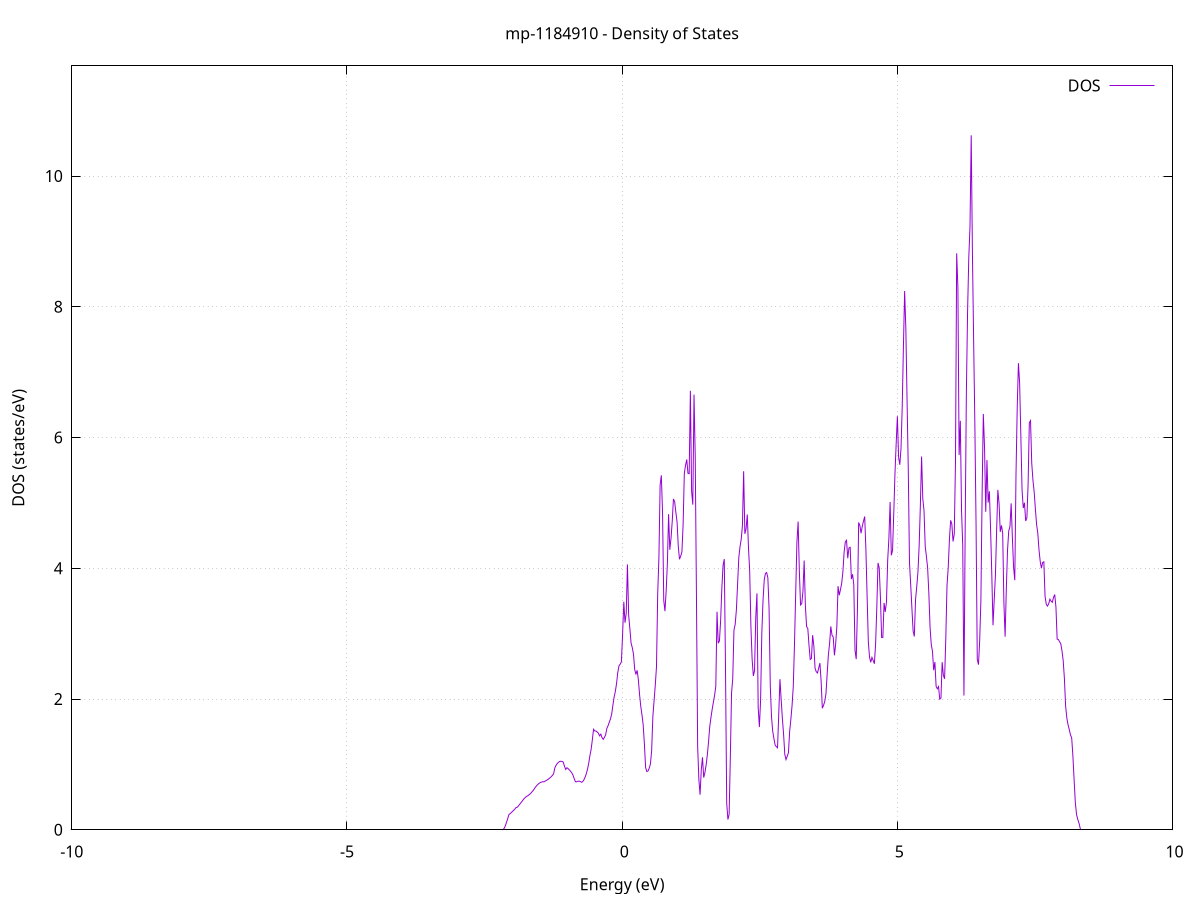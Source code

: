 set title 'mp-1184910 - Density of States'
set xlabel 'Energy (eV)'
set ylabel 'DOS (states/eV)'
set grid
set xrange [-10:10]
set yrange [0:11.686]
set xzeroaxis lt -1
set terminal png size 800,600
set output 'mp-1184910_dos_gnuplot.png'
plot '-' using 1:2 with lines title 'DOS'
-33.555400 0.000000
-33.533400 0.000000
-33.511400 0.000000
-33.489400 0.000000
-33.467400 0.000000
-33.445400 0.000000
-33.423400 0.000000
-33.401400 0.000000
-33.379400 0.000000
-33.357400 0.000000
-33.335400 0.000000
-33.313400 0.000000
-33.291400 0.000000
-33.269400 0.000000
-33.247400 0.000000
-33.225400 0.000000
-33.203500 0.000000
-33.181500 0.000000
-33.159500 0.000000
-33.137500 0.000000
-33.115500 0.000000
-33.093500 0.000000
-33.071500 0.000000
-33.049500 0.000000
-33.027500 0.000000
-33.005500 0.000000
-32.983500 0.000000
-32.961500 0.000000
-32.939500 0.000000
-32.917500 0.000000
-32.895500 0.000000
-32.873500 0.000000
-32.851500 0.000000
-32.829500 0.000000
-32.807600 0.000000
-32.785600 0.000000
-32.763600 0.000000
-32.741600 0.000000
-32.719600 0.000000
-32.697600 0.000000
-32.675600 0.000000
-32.653600 0.000000
-32.631600 0.000000
-32.609600 0.000000
-32.587600 0.000000
-32.565600 0.000000
-32.543600 0.000000
-32.521600 0.000000
-32.499600 0.000000
-32.477600 0.000000
-32.455600 0.000000
-32.433600 0.000000
-32.411700 0.000000
-32.389700 0.000000
-32.367700 0.000000
-32.345700 0.000000
-32.323700 0.000000
-32.301700 0.000000
-32.279700 0.000000
-32.257700 0.000000
-32.235700 0.000000
-32.213700 0.000000
-32.191700 0.000000
-32.169700 0.000000
-32.147700 0.000000
-32.125700 0.000000
-32.103700 0.000000
-32.081700 0.000000
-32.059700 0.000000
-32.037700 0.000000
-32.015800 0.000000
-31.993800 0.000000
-31.971800 0.000000
-31.949800 0.000000
-31.927800 0.000000
-31.905800 0.000000
-31.883800 0.000000
-31.861800 0.000000
-31.839800 0.000000
-31.817800 0.000000
-31.795800 0.000000
-31.773800 0.000000
-31.751800 0.000000
-31.729800 0.000000
-31.707800 0.000000
-31.685800 0.000000
-31.663800 0.000000
-31.641800 0.000000
-31.619900 0.000000
-31.597900 0.000000
-31.575900 0.000000
-31.553900 384.681200
-31.531900 0.000000
-31.509900 0.000000
-31.487900 0.000000
-31.465900 0.000000
-31.443900 0.000000
-31.421900 0.000000
-31.399900 0.000000
-31.377900 0.000000
-31.355900 0.000000
-31.333900 0.000000
-31.311900 0.000000
-31.289900 0.000000
-31.267900 0.000000
-31.245900 0.000000
-31.224000 0.000000
-31.202000 0.000000
-31.180000 0.000000
-31.158000 0.000000
-31.136000 0.000000
-31.114000 0.000000
-31.092000 0.000000
-31.070000 0.000000
-31.048000 0.000000
-31.026000 0.000000
-31.004000 0.000000
-30.982000 0.000000
-30.960000 0.000000
-30.938000 0.000000
-30.916000 0.000000
-30.894000 0.000000
-30.872000 0.000000
-30.850000 0.000000
-30.828000 0.000000
-30.806100 0.000000
-30.784100 0.000000
-30.762100 0.000000
-30.740100 0.000000
-30.718100 0.000000
-30.696100 0.000000
-30.674100 0.000000
-30.652100 0.000000
-30.630100 0.000000
-30.608100 0.000000
-30.586100 0.000000
-30.564100 0.000000
-30.542100 0.000000
-30.520100 0.000000
-30.498100 0.000000
-30.476100 0.000000
-30.454100 0.000000
-30.432100 0.000000
-30.410200 0.000000
-30.388200 0.000000
-30.366200 0.000000
-30.344200 0.000000
-30.322200 0.000000
-30.300200 0.000000
-30.278200 0.000000
-30.256200 0.000000
-30.234200 0.000000
-30.212200 0.000000
-30.190200 0.000000
-30.168200 0.000000
-30.146200 0.000000
-30.124200 0.000000
-30.102200 0.000000
-30.080200 0.000000
-30.058200 0.000000
-30.036200 0.000000
-30.014300 0.000000
-29.992300 0.000000
-29.970300 0.000000
-29.948300 0.000000
-29.926300 0.000000
-29.904300 0.000000
-29.882300 0.000000
-29.860300 0.000000
-29.838300 0.000000
-29.816300 0.000000
-29.794300 0.000000
-29.772300 0.000000
-29.750300 0.000000
-29.728300 0.000000
-29.706300 0.000000
-29.684300 0.000000
-29.662300 0.000000
-29.640300 0.000000
-29.618400 0.000000
-29.596400 0.000000
-29.574400 0.000000
-29.552400 0.000000
-29.530400 0.000000
-29.508400 0.000000
-29.486400 0.000000
-29.464400 0.000000
-29.442400 0.000000
-29.420400 0.000000
-29.398400 0.000000
-29.376400 0.000000
-29.354400 0.000000
-29.332400 0.000000
-29.310400 0.000000
-29.288400 0.000000
-29.266400 0.000000
-29.244400 0.000000
-29.222500 0.000000
-29.200500 0.000000
-29.178500 0.000000
-29.156500 0.000000
-29.134500 0.000000
-29.112500 0.000000
-29.090500 0.000000
-29.068500 0.000000
-29.046500 0.000000
-29.024500 0.000000
-29.002500 0.000000
-28.980500 0.000000
-28.958500 0.000000
-28.936500 0.000000
-28.914500 0.000000
-28.892500 0.000000
-28.870500 0.000000
-28.848500 0.000000
-28.826600 0.000000
-28.804600 0.000000
-28.782600 0.000000
-28.760600 0.000000
-28.738600 0.000000
-28.716600 0.000000
-28.694600 0.000000
-28.672600 0.000000
-28.650600 0.000000
-28.628600 0.000000
-28.606600 0.000000
-28.584600 0.000000
-28.562600 0.000000
-28.540600 0.000000
-28.518600 0.000000
-28.496600 0.000000
-28.474600 0.000000
-28.452600 0.000000
-28.430700 0.000000
-28.408700 0.000000
-28.386700 0.000000
-28.364700 0.000000
-28.342700 0.000000
-28.320700 0.000000
-28.298700 0.000000
-28.276700 0.000000
-28.254700 0.000000
-28.232700 0.000000
-28.210700 0.000000
-28.188700 0.000000
-28.166700 0.000000
-28.144700 0.000000
-28.122700 0.000000
-28.100700 0.000000
-28.078700 0.000000
-28.056700 0.000000
-28.034700 0.000000
-28.012800 0.000000
-27.990800 0.000000
-27.968800 0.000000
-27.946800 0.000000
-27.924800 0.000000
-27.902800 0.000000
-27.880800 0.000000
-27.858800 0.000000
-27.836800 0.000000
-27.814800 0.000000
-27.792800 0.000000
-27.770800 0.000000
-27.748800 0.000000
-27.726800 0.000000
-27.704800 0.000000
-27.682800 0.000000
-27.660800 0.000000
-27.638800 0.000000
-27.616900 0.000000
-27.594900 0.000000
-27.572900 0.000000
-27.550900 0.000000
-27.528900 0.000000
-27.506900 0.000000
-27.484900 0.000000
-27.462900 0.000000
-27.440900 0.000000
-27.418900 0.000000
-27.396900 0.000000
-27.374900 0.000000
-27.352900 0.000000
-27.330900 0.000000
-27.308900 0.000000
-27.286900 0.000000
-27.264900 0.000000
-27.242900 0.000000
-27.221000 0.000000
-27.199000 0.000000
-27.177000 0.000000
-27.155000 0.000000
-27.133000 0.000000
-27.111000 0.000000
-27.089000 0.000000
-27.067000 0.000000
-27.045000 0.000000
-27.023000 0.000000
-27.001000 0.000000
-26.979000 0.000000
-26.957000 0.000000
-26.935000 0.000000
-26.913000 0.000000
-26.891000 0.000000
-26.869000 0.000000
-26.847000 0.000000
-26.825100 0.000000
-26.803100 0.000000
-26.781100 0.000000
-26.759100 0.000000
-26.737100 0.000000
-26.715100 0.000000
-26.693100 0.000000
-26.671100 0.000000
-26.649100 0.000000
-26.627100 0.000000
-26.605100 0.000000
-26.583100 0.000000
-26.561100 0.000000
-26.539100 0.000000
-26.517100 0.000000
-26.495100 0.000000
-26.473100 0.000000
-26.451100 0.000000
-26.429200 0.000000
-26.407200 0.000000
-26.385200 0.000000
-26.363200 0.000000
-26.341200 0.000000
-26.319200 0.000000
-26.297200 0.000000
-26.275200 0.000000
-26.253200 0.000000
-26.231200 0.000000
-26.209200 0.000000
-26.187200 0.000000
-26.165200 0.000000
-26.143200 0.000000
-26.121200 0.000000
-26.099200 0.000000
-26.077200 0.000000
-26.055200 0.000000
-26.033300 0.000000
-26.011300 0.000000
-25.989300 0.000000
-25.967300 0.000000
-25.945300 0.000000
-25.923300 0.000000
-25.901300 0.000000
-25.879300 0.000000
-25.857300 0.000000
-25.835300 0.000000
-25.813300 0.000000
-25.791300 0.000000
-25.769300 0.000000
-25.747300 0.000000
-25.725300 0.000000
-25.703300 0.000000
-25.681300 0.000000
-25.659300 0.000000
-25.637400 0.000000
-25.615400 0.000000
-25.593400 0.000000
-25.571400 0.000000
-25.549400 0.000000
-25.527400 0.000000
-25.505400 0.000000
-25.483400 0.000000
-25.461400 0.000000
-25.439400 0.000000
-25.417400 0.000000
-25.395400 0.000000
-25.373400 0.000000
-25.351400 0.000000
-25.329400 0.000000
-25.307400 0.000000
-25.285400 0.000000
-25.263400 0.000000
-25.241400 0.000000
-25.219500 0.000000
-25.197500 0.000000
-25.175500 0.000000
-25.153500 0.000000
-25.131500 0.000000
-25.109500 0.000000
-25.087500 0.000000
-25.065500 0.000000
-25.043500 0.000000
-25.021500 0.000000
-24.999500 0.000000
-24.977500 0.000000
-24.955500 0.000000
-24.933500 0.000000
-24.911500 0.000000
-24.889500 0.000000
-24.867500 0.000000
-24.845500 0.000000
-24.823600 0.000000
-24.801600 0.000000
-24.779600 0.000000
-24.757600 0.000000
-24.735600 0.000000
-24.713600 0.000000
-24.691600 0.000000
-24.669600 0.000000
-24.647600 0.000000
-24.625600 0.000000
-24.603600 0.000000
-24.581600 0.000000
-24.559600 0.000000
-24.537600 0.000000
-24.515600 0.000000
-24.493600 0.000000
-24.471600 0.000000
-24.449600 0.000000
-24.427700 0.000000
-24.405700 0.000000
-24.383700 0.000000
-24.361700 0.000000
-24.339700 0.000000
-24.317700 0.000000
-24.295700 0.000000
-24.273700 0.000000
-24.251700 0.000000
-24.229700 0.000000
-24.207700 0.000000
-24.185700 0.000000
-24.163700 0.000000
-24.141700 0.000000
-24.119700 0.000000
-24.097700 0.000000
-24.075700 0.000000
-24.053700 0.000000
-24.031800 0.000000
-24.009800 0.000000
-23.987800 0.000000
-23.965800 0.000000
-23.943800 0.000000
-23.921800 0.000000
-23.899800 0.000000
-23.877800 0.000000
-23.855800 0.000000
-23.833800 0.000000
-23.811800 0.000000
-23.789800 0.000000
-23.767800 0.000000
-23.745800 0.000000
-23.723800 0.000000
-23.701800 0.000000
-23.679800 0.000000
-23.657800 0.000000
-23.635900 0.000000
-23.613900 0.000000
-23.591900 0.000000
-23.569900 0.000000
-23.547900 0.000000
-23.525900 0.000000
-23.503900 0.000000
-23.481900 0.000000
-23.459900 0.000000
-23.437900 0.000000
-23.415900 0.000000
-23.393900 0.000000
-23.371900 0.000000
-23.349900 0.000000
-23.327900 0.000000
-23.305900 0.000000
-23.283900 0.000000
-23.261900 0.000000
-23.240000 0.000000
-23.218000 0.000000
-23.196000 0.000000
-23.174000 0.000000
-23.152000 0.000000
-23.130000 0.000000
-23.108000 0.000000
-23.086000 0.000000
-23.064000 0.000000
-23.042000 0.000000
-23.020000 0.000000
-22.998000 0.000000
-22.976000 0.000000
-22.954000 0.000000
-22.932000 0.000000
-22.910000 0.000000
-22.888000 0.000000
-22.866000 0.000000
-22.844000 0.000000
-22.822100 0.000000
-22.800100 0.000000
-22.778100 0.000000
-22.756100 0.000000
-22.734100 0.000000
-22.712100 0.000000
-22.690100 0.000000
-22.668100 0.000000
-22.646100 0.000000
-22.624100 0.000000
-22.602100 0.000000
-22.580100 0.000000
-22.558100 0.000000
-22.536100 0.000000
-22.514100 0.000000
-22.492100 0.000000
-22.470100 0.000000
-22.448100 0.000000
-22.426200 0.000000
-22.404200 0.000000
-22.382200 0.000000
-22.360200 0.000000
-22.338200 0.000000
-22.316200 0.000000
-22.294200 0.000000
-22.272200 0.000000
-22.250200 0.000000
-22.228200 0.000000
-22.206200 0.000000
-22.184200 0.000000
-22.162200 0.000000
-22.140200 0.000000
-22.118200 0.000000
-22.096200 0.000000
-22.074200 0.000000
-22.052200 0.000000
-22.030300 0.000000
-22.008300 0.000000
-21.986300 0.000000
-21.964300 0.000000
-21.942300 0.000000
-21.920300 0.000000
-21.898300 0.000000
-21.876300 0.000000
-21.854300 0.000000
-21.832300 0.000000
-21.810300 0.000000
-21.788300 0.000000
-21.766300 0.000000
-21.744300 0.000000
-21.722300 0.000000
-21.700300 0.000000
-21.678300 0.000000
-21.656300 0.000000
-21.634400 0.000000
-21.612400 0.000000
-21.590400 0.000000
-21.568400 0.000000
-21.546400 0.000000
-21.524400 0.000000
-21.502400 0.000000
-21.480400 0.000000
-21.458400 0.000000
-21.436400 0.000000
-21.414400 0.000000
-21.392400 0.000000
-21.370400 0.000000
-21.348400 0.000000
-21.326400 0.000000
-21.304400 0.000000
-21.282400 0.000000
-21.260400 0.000000
-21.238500 0.000000
-21.216500 0.000000
-21.194500 0.000000
-21.172500 0.000000
-21.150500 0.000000
-21.128500 0.000000
-21.106500 0.000000
-21.084500 0.000000
-21.062500 0.000000
-21.040500 0.000000
-21.018500 0.000000
-20.996500 0.000000
-20.974500 0.000000
-20.952500 0.000000
-20.930500 0.000000
-20.908500 0.000000
-20.886500 0.000000
-20.864500 0.000000
-20.842600 0.000000
-20.820600 0.000000
-20.798600 0.000000
-20.776600 0.000000
-20.754600 0.000000
-20.732600 0.000000
-20.710600 0.000000
-20.688600 0.000000
-20.666600 0.000000
-20.644600 0.000000
-20.622600 0.000000
-20.600600 0.000000
-20.578600 0.000000
-20.556600 0.000000
-20.534600 0.000000
-20.512600 0.000000
-20.490600 0.000000
-20.468600 0.000000
-20.446700 0.000000
-20.424700 0.000000
-20.402700 0.000000
-20.380700 0.000000
-20.358700 0.000000
-20.336700 0.000000
-20.314700 0.000000
-20.292700 0.000000
-20.270700 0.000000
-20.248700 0.000000
-20.226700 0.000000
-20.204700 0.000000
-20.182700 0.000000
-20.160700 0.000000
-20.138700 0.000000
-20.116700 0.000000
-20.094700 0.000000
-20.072700 0.000000
-20.050700 0.000000
-20.028800 0.000000
-20.006800 0.000000
-19.984800 0.000000
-19.962800 0.000000
-19.940800 0.000000
-19.918800 0.000000
-19.896800 0.000000
-19.874800 0.000000
-19.852800 0.000000
-19.830800 0.000000
-19.808800 0.000000
-19.786800 0.000000
-19.764800 0.000000
-19.742800 0.000000
-19.720800 0.000000
-19.698800 0.000000
-19.676800 0.000000
-19.654800 0.000000
-19.632900 0.000000
-19.610900 0.000000
-19.588900 0.000000
-19.566900 0.000000
-19.544900 0.000000
-19.522900 0.000000
-19.500900 0.000000
-19.478900 0.000000
-19.456900 0.000000
-19.434900 0.000000
-19.412900 0.000000
-19.390900 0.000000
-19.368900 0.000000
-19.346900 0.000000
-19.324900 0.000000
-19.302900 0.000000
-19.280900 0.000000
-19.258900 0.000000
-19.237000 0.000000
-19.215000 0.000000
-19.193000 0.000000
-19.171000 0.000000
-19.149000 0.000000
-19.127000 0.000000
-19.105000 0.000000
-19.083000 0.000000
-19.061000 0.000000
-19.039000 0.000000
-19.017000 0.000000
-18.995000 0.000000
-18.973000 0.000000
-18.951000 0.000000
-18.929000 0.000000
-18.907000 0.000000
-18.885000 0.000000
-18.863000 0.000000
-18.841100 0.000000
-18.819100 0.000000
-18.797100 0.000000
-18.775100 0.000000
-18.753100 0.000000
-18.731100 0.000000
-18.709100 0.000000
-18.687100 0.000000
-18.665100 0.000000
-18.643100 0.000000
-18.621100 0.000000
-18.599100 0.000000
-18.577100 0.000000
-18.555100 0.000000
-18.533100 0.000000
-18.511100 0.000000
-18.489100 0.000000
-18.467100 0.000000
-18.445200 0.000000
-18.423200 0.000000
-18.401200 0.000000
-18.379200 0.000000
-18.357200 0.000000
-18.335200 0.000000
-18.313200 0.000000
-18.291200 0.000000
-18.269200 0.000000
-18.247200 0.000000
-18.225200 0.000000
-18.203200 0.000000
-18.181200 0.000000
-18.159200 0.000000
-18.137200 0.000000
-18.115200 0.000000
-18.093200 0.000000
-18.071200 0.000000
-18.049300 0.000000
-18.027300 0.000000
-18.005300 0.000000
-17.983300 0.000000
-17.961300 0.000000
-17.939300 0.000000
-17.917300 0.000000
-17.895300 0.000000
-17.873300 0.000000
-17.851300 0.000000
-17.829300 0.000000
-17.807300 0.000000
-17.785300 0.000000
-17.763300 0.000000
-17.741300 0.000000
-17.719300 0.000000
-17.697300 0.000000
-17.675300 0.000000
-17.653400 0.000000
-17.631400 0.000000
-17.609400 0.000000
-17.587400 0.000000
-17.565400 0.000000
-17.543400 0.000000
-17.521400 0.000000
-17.499400 0.000000
-17.477400 0.000000
-17.455400 0.000000
-17.433400 0.000000
-17.411400 0.000000
-17.389400 0.000000
-17.367400 0.000000
-17.345400 0.000000
-17.323400 0.000000
-17.301400 0.000000
-17.279400 0.000000
-17.257400 0.000000
-17.235500 0.000000
-17.213500 0.000000
-17.191500 0.000000
-17.169500 0.000000
-17.147500 0.000000
-17.125500 0.000000
-17.103500 0.000000
-17.081500 0.000000
-17.059500 0.000000
-17.037500 0.000000
-17.015500 0.000000
-16.993500 0.000000
-16.971500 0.000000
-16.949500 0.000000
-16.927500 0.000000
-16.905500 0.000000
-16.883500 0.000000
-16.861500 0.000000
-16.839600 0.000000
-16.817600 0.000000
-16.795600 0.000000
-16.773600 0.000000
-16.751600 0.000000
-16.729600 0.000000
-16.707600 0.000000
-16.685600 0.000000
-16.663600 0.000000
-16.641600 0.000000
-16.619600 0.000000
-16.597600 0.000000
-16.575600 0.000000
-16.553600 0.000000
-16.531600 0.000000
-16.509600 0.000000
-16.487600 0.000000
-16.465600 0.000000
-16.443700 0.000000
-16.421700 0.000000
-16.399700 0.000000
-16.377700 0.000000
-16.355700 0.000000
-16.333700 0.000000
-16.311700 0.000000
-16.289700 0.000000
-16.267700 0.000000
-16.245700 0.000000
-16.223700 0.000000
-16.201700 0.000000
-16.179700 0.000000
-16.157700 0.000000
-16.135700 0.000000
-16.113700 0.000000
-16.091700 0.000000
-16.069700 0.000000
-16.047800 0.000000
-16.025800 0.000000
-16.003800 0.000000
-15.981800 0.000000
-15.959800 0.000000
-15.937800 0.000000
-15.915800 0.000000
-15.893800 0.000000
-15.871800 0.000000
-15.849800 0.000000
-15.827800 0.000000
-15.805800 0.000000
-15.783800 0.000000
-15.761800 0.000000
-15.739800 0.000000
-15.717800 0.000000
-15.695800 0.000000
-15.673800 0.000000
-15.651900 0.000000
-15.629900 0.000000
-15.607900 0.000000
-15.585900 0.000000
-15.563900 0.000000
-15.541900 0.000000
-15.519900 0.000000
-15.497900 0.000000
-15.475900 0.000000
-15.453900 0.000000
-15.431900 0.000000
-15.409900 0.000000
-15.387900 0.000000
-15.365900 0.000000
-15.343900 0.000000
-15.321900 0.000000
-15.299900 0.000000
-15.277900 0.000000
-15.256000 0.000000
-15.234000 0.000000
-15.212000 0.000000
-15.190000 0.000000
-15.168000 0.000000
-15.146000 0.000000
-15.124000 30.398700
-15.102000 57.160700
-15.080000 113.366000
-15.058000 100.531900
-15.036000 0.000000
-15.014000 0.000000
-14.992000 0.000000
-14.970000 0.000000
-14.948000 0.000000
-14.926000 0.000000
-14.904000 0.000000
-14.882000 0.000000
-14.860100 0.000000
-14.838100 0.000000
-14.816100 0.000000
-14.794100 0.000000
-14.772100 0.000000
-14.750100 0.000000
-14.728100 0.000000
-14.706100 0.000000
-14.684100 0.000000
-14.662100 127.611200
-14.640100 0.000000
-14.618100 0.000000
-14.596100 0.000000
-14.574100 0.000000
-14.552100 0.000000
-14.530100 0.000000
-14.508100 0.000000
-14.486100 0.000000
-14.464100 0.000000
-14.442200 0.000000
-14.420200 0.000000
-14.398200 0.000000
-14.376200 0.000000
-14.354200 0.000000
-14.332200 0.000000
-14.310200 0.000000
-14.288200 0.000000
-14.266200 0.000000
-14.244200 0.000000
-14.222200 0.000000
-14.200200 0.000000
-14.178200 0.000000
-14.156200 0.000000
-14.134200 0.000000
-14.112200 0.000000
-14.090200 0.000000
-14.068200 0.000000
-14.046300 0.000000
-14.024300 0.000000
-14.002300 0.000000
-13.980300 0.000000
-13.958300 0.000000
-13.936300 0.000000
-13.914300 0.000000
-13.892300 0.000000
-13.870300 0.000000
-13.848300 0.000000
-13.826300 0.000000
-13.804300 0.000000
-13.782300 0.000000
-13.760300 0.000000
-13.738300 0.000000
-13.716300 0.000000
-13.694300 0.000000
-13.672300 0.000000
-13.650400 0.000000
-13.628400 0.000000
-13.606400 0.000000
-13.584400 0.000000
-13.562400 0.000000
-13.540400 0.000000
-13.518400 0.000000
-13.496400 0.000000
-13.474400 0.000000
-13.452400 0.000000
-13.430400 0.000000
-13.408400 0.000000
-13.386400 0.000000
-13.364400 0.000000
-13.342400 0.000000
-13.320400 0.000000
-13.298400 0.000000
-13.276400 0.000000
-13.254500 0.000000
-13.232500 0.000000
-13.210500 0.000000
-13.188500 0.000000
-13.166500 0.000000
-13.144500 0.000000
-13.122500 0.000000
-13.100500 0.000000
-13.078500 0.000000
-13.056500 0.000000
-13.034500 0.000000
-13.012500 0.000000
-12.990500 0.000000
-12.968500 0.000000
-12.946500 0.000000
-12.924500 0.000000
-12.902500 0.000000
-12.880500 0.000000
-12.858600 0.000000
-12.836600 0.000000
-12.814600 0.000000
-12.792600 0.000000
-12.770600 0.000000
-12.748600 0.000000
-12.726600 0.000000
-12.704600 0.000000
-12.682600 0.000000
-12.660600 0.000000
-12.638600 0.000000
-12.616600 0.000000
-12.594600 0.000000
-12.572600 0.000000
-12.550600 0.000000
-12.528600 0.000000
-12.506600 0.000000
-12.484600 0.000000
-12.462700 0.000000
-12.440700 0.000000
-12.418700 0.000000
-12.396700 0.000000
-12.374700 0.000000
-12.352700 0.000000
-12.330700 0.000000
-12.308700 0.000000
-12.286700 0.000000
-12.264700 0.000000
-12.242700 0.000000
-12.220700 0.000000
-12.198700 0.000000
-12.176700 0.000000
-12.154700 0.000000
-12.132700 0.000000
-12.110700 0.000000
-12.088700 0.000000
-12.066700 0.000000
-12.044800 0.000000
-12.022800 0.000000
-12.000800 0.000000
-11.978800 0.000000
-11.956800 0.000000
-11.934800 0.000000
-11.912800 0.000000
-11.890800 0.000000
-11.868800 0.000000
-11.846800 0.000000
-11.824800 0.000000
-11.802800 0.000000
-11.780800 0.000000
-11.758800 0.000000
-11.736800 0.000000
-11.714800 0.000000
-11.692800 0.000000
-11.670800 0.000000
-11.648900 0.000000
-11.626900 0.000000
-11.604900 0.000000
-11.582900 0.000000
-11.560900 0.000000
-11.538900 0.000000
-11.516900 0.000000
-11.494900 0.000000
-11.472900 0.000000
-11.450900 0.000000
-11.428900 0.000000
-11.406900 0.000000
-11.384900 0.000000
-11.362900 0.000000
-11.340900 0.000000
-11.318900 0.000000
-11.296900 0.000000
-11.274900 0.000000
-11.253000 0.000000
-11.231000 0.000000
-11.209000 0.000000
-11.187000 0.000000
-11.165000 0.000000
-11.143000 0.000000
-11.121000 0.000000
-11.099000 0.000000
-11.077000 0.000000
-11.055000 0.000000
-11.033000 0.000000
-11.011000 0.000000
-10.989000 0.000000
-10.967000 0.000000
-10.945000 0.000000
-10.923000 0.000000
-10.901000 0.000000
-10.879000 0.000000
-10.857100 0.000000
-10.835100 0.000000
-10.813100 0.000000
-10.791100 0.000000
-10.769100 0.000000
-10.747100 0.000000
-10.725100 0.000000
-10.703100 0.000000
-10.681100 0.000000
-10.659100 0.000000
-10.637100 0.000000
-10.615100 0.000000
-10.593100 0.000000
-10.571100 0.000000
-10.549100 0.000000
-10.527100 0.000000
-10.505100 0.000000
-10.483100 0.000000
-10.461200 0.000000
-10.439200 0.000000
-10.417200 0.000000
-10.395200 0.000000
-10.373200 0.000000
-10.351200 0.000000
-10.329200 0.000000
-10.307200 0.000000
-10.285200 0.000000
-10.263200 0.000000
-10.241200 0.000000
-10.219200 0.000000
-10.197200 0.000000
-10.175200 0.000000
-10.153200 0.000000
-10.131200 0.000000
-10.109200 0.000000
-10.087200 0.000000
-10.065300 0.000000
-10.043300 0.000000
-10.021300 0.000000
-9.999300 0.000000
-9.977300 0.000000
-9.955300 0.000000
-9.933300 0.000000
-9.911300 0.000000
-9.889300 0.000000
-9.867300 0.000000
-9.845300 0.000000
-9.823300 0.000000
-9.801300 0.000000
-9.779300 0.000000
-9.757300 0.000000
-9.735300 0.000000
-9.713300 0.000000
-9.691300 0.000000
-9.669400 0.000000
-9.647400 0.000000
-9.625400 0.000000
-9.603400 0.000000
-9.581400 0.000000
-9.559400 0.000000
-9.537400 0.000000
-9.515400 0.000000
-9.493400 0.000000
-9.471400 0.000000
-9.449400 0.000000
-9.427400 0.000000
-9.405400 0.000000
-9.383400 0.000000
-9.361400 0.000000
-9.339400 0.000000
-9.317400 0.000000
-9.295400 0.000000
-9.273400 0.000000
-9.251500 0.000000
-9.229500 0.000000
-9.207500 0.000000
-9.185500 0.000000
-9.163500 0.000000
-9.141500 0.000000
-9.119500 0.000000
-9.097500 0.000000
-9.075500 0.000000
-9.053500 0.000000
-9.031500 0.000000
-9.009500 0.000000
-8.987500 0.000000
-8.965500 0.000000
-8.943500 0.000000
-8.921500 0.000000
-8.899500 0.000000
-8.877500 0.000000
-8.855600 0.000000
-8.833600 0.000000
-8.811600 0.000000
-8.789600 0.000000
-8.767600 0.000000
-8.745600 0.000000
-8.723600 0.000000
-8.701600 0.000000
-8.679600 0.000000
-8.657600 0.000000
-8.635600 0.000000
-8.613600 0.000000
-8.591600 0.000000
-8.569600 0.000000
-8.547600 0.000000
-8.525600 0.000000
-8.503600 0.000000
-8.481600 0.000000
-8.459700 0.000000
-8.437700 0.000000
-8.415700 0.000000
-8.393700 0.000000
-8.371700 0.000000
-8.349700 0.000000
-8.327700 0.000000
-8.305700 0.000000
-8.283700 0.000000
-8.261700 0.000000
-8.239700 0.000000
-8.217700 0.000000
-8.195700 0.000000
-8.173700 0.000000
-8.151700 0.000000
-8.129700 0.000000
-8.107700 0.000000
-8.085700 0.000000
-8.063800 0.000000
-8.041800 0.000000
-8.019800 0.000000
-7.997800 0.000000
-7.975800 0.000000
-7.953800 0.000000
-7.931800 0.000000
-7.909800 0.000000
-7.887800 0.000000
-7.865800 0.000000
-7.843800 0.000000
-7.821800 0.000000
-7.799800 0.000000
-7.777800 0.000000
-7.755800 0.000000
-7.733800 0.000000
-7.711800 0.000000
-7.689800 0.000000
-7.667900 0.000000
-7.645900 0.000000
-7.623900 0.000000
-7.601900 0.000000
-7.579900 0.000000
-7.557900 0.000000
-7.535900 0.000000
-7.513900 0.000000
-7.491900 0.000000
-7.469900 0.000000
-7.447900 0.000000
-7.425900 0.000000
-7.403900 0.000000
-7.381900 0.000000
-7.359900 0.000000
-7.337900 0.000000
-7.315900 0.000000
-7.293900 0.000000
-7.272000 0.000000
-7.250000 0.000000
-7.228000 0.000000
-7.206000 0.000000
-7.184000 0.000000
-7.162000 0.000000
-7.140000 0.000000
-7.118000 0.000000
-7.096000 0.000000
-7.074000 0.000000
-7.052000 0.000000
-7.030000 0.000000
-7.008000 0.000000
-6.986000 0.000000
-6.964000 0.000000
-6.942000 0.000000
-6.920000 0.000000
-6.898000 0.000000
-6.876100 0.000000
-6.854100 0.000000
-6.832100 0.000000
-6.810100 0.000000
-6.788100 0.000000
-6.766100 0.000000
-6.744100 0.000000
-6.722100 0.000000
-6.700100 0.000000
-6.678100 0.000000
-6.656100 0.000000
-6.634100 0.000000
-6.612100 0.000000
-6.590100 0.000000
-6.568100 0.000000
-6.546100 0.000000
-6.524100 0.000000
-6.502100 0.000000
-6.480100 0.000000
-6.458200 0.000000
-6.436200 0.000000
-6.414200 0.000000
-6.392200 0.000000
-6.370200 0.000000
-6.348200 0.000000
-6.326200 0.000000
-6.304200 0.000000
-6.282200 0.000000
-6.260200 0.000000
-6.238200 0.000000
-6.216200 0.000000
-6.194200 0.000000
-6.172200 0.000000
-6.150200 0.000000
-6.128200 0.000000
-6.106200 0.000000
-6.084200 0.000000
-6.062300 0.000000
-6.040300 0.000000
-6.018300 0.000000
-5.996300 0.000000
-5.974300 0.000000
-5.952300 0.000000
-5.930300 0.000000
-5.908300 0.000000
-5.886300 0.000000
-5.864300 0.000000
-5.842300 0.000000
-5.820300 0.000000
-5.798300 0.000000
-5.776300 0.000000
-5.754300 0.000000
-5.732300 0.000000
-5.710300 0.000000
-5.688300 0.000000
-5.666400 0.000000
-5.644400 0.000000
-5.622400 0.000000
-5.600400 0.000000
-5.578400 0.000000
-5.556400 0.000000
-5.534400 0.000000
-5.512400 0.000000
-5.490400 0.000000
-5.468400 0.000000
-5.446400 0.000000
-5.424400 0.000000
-5.402400 0.000000
-5.380400 0.000000
-5.358400 0.000000
-5.336400 0.000000
-5.314400 0.000000
-5.292400 0.000000
-5.270500 0.000000
-5.248500 0.000000
-5.226500 0.000000
-5.204500 0.000000
-5.182500 0.000000
-5.160500 0.000000
-5.138500 0.000000
-5.116500 0.000000
-5.094500 0.000000
-5.072500 0.000000
-5.050500 0.000000
-5.028500 0.000000
-5.006500 0.000000
-4.984500 0.000000
-4.962500 0.000000
-4.940500 0.000000
-4.918500 0.000000
-4.896500 0.000000
-4.874600 0.000000
-4.852600 0.000000
-4.830600 0.000000
-4.808600 0.000000
-4.786600 0.000000
-4.764600 0.000000
-4.742600 0.000000
-4.720600 0.000000
-4.698600 0.000000
-4.676600 0.000000
-4.654600 0.000000
-4.632600 0.000000
-4.610600 0.000000
-4.588600 0.000000
-4.566600 0.000000
-4.544600 0.000000
-4.522600 0.000000
-4.500600 0.000000
-4.478700 0.000000
-4.456700 0.000000
-4.434700 0.000000
-4.412700 0.000000
-4.390700 0.000000
-4.368700 0.000000
-4.346700 0.000000
-4.324700 0.000000
-4.302700 0.000000
-4.280700 0.000000
-4.258700 0.000000
-4.236700 0.000000
-4.214700 0.000000
-4.192700 0.000000
-4.170700 0.000000
-4.148700 0.000000
-4.126700 0.000000
-4.104700 0.000000
-4.082700 0.000000
-4.060800 0.000000
-4.038800 0.000000
-4.016800 0.000000
-3.994800 0.000000
-3.972800 0.000000
-3.950800 0.000000
-3.928800 0.000000
-3.906800 0.000000
-3.884800 0.000000
-3.862800 0.000000
-3.840800 0.000000
-3.818800 0.000000
-3.796800 0.000000
-3.774800 0.000000
-3.752800 0.000000
-3.730800 0.000000
-3.708800 0.000000
-3.686800 0.000000
-3.664900 0.000000
-3.642900 0.000000
-3.620900 0.000000
-3.598900 0.000000
-3.576900 0.000000
-3.554900 0.000000
-3.532900 0.000000
-3.510900 0.000000
-3.488900 0.000000
-3.466900 0.000000
-3.444900 0.000000
-3.422900 0.000000
-3.400900 0.000000
-3.378900 0.000000
-3.356900 0.000000
-3.334900 0.000000
-3.312900 0.000000
-3.290900 0.000000
-3.269000 0.000000
-3.247000 0.000000
-3.225000 0.000000
-3.203000 0.000000
-3.181000 0.000000
-3.159000 0.000000
-3.137000 0.000000
-3.115000 0.000000
-3.093000 0.000000
-3.071000 0.000000
-3.049000 0.000000
-3.027000 0.000000
-3.005000 0.000000
-2.983000 0.000000
-2.961000 0.000000
-2.939000 0.000000
-2.917000 0.000000
-2.895000 0.000000
-2.873100 0.000000
-2.851100 0.000000
-2.829100 0.000000
-2.807100 0.000000
-2.785100 0.000000
-2.763100 0.000000
-2.741100 0.000000
-2.719100 0.000000
-2.697100 0.000000
-2.675100 0.000000
-2.653100 0.000000
-2.631100 0.000000
-2.609100 0.000000
-2.587100 0.000000
-2.565100 0.000000
-2.543100 0.000000
-2.521100 0.000000
-2.499100 0.000000
-2.477200 0.000000
-2.455200 0.000000
-2.433200 0.000000
-2.411200 0.000000
-2.389200 0.000000
-2.367200 0.000000
-2.345200 0.000000
-2.323200 0.000000
-2.301200 0.000000
-2.279200 0.000000
-2.257200 0.000000
-2.235200 0.000000
-2.213200 0.000000
-2.191200 0.000000
-2.169200 0.001200
-2.147200 0.017900
-2.125200 0.054100
-2.103200 0.109300
-2.081300 0.164200
-2.059300 0.228200
-2.037300 0.245400
-2.015300 0.262700
-1.993300 0.280100
-1.971300 0.298000
-1.949300 0.318000
-1.927300 0.340300
-1.905300 0.345100
-1.883300 0.367200
-1.861300 0.390000
-1.839300 0.413400
-1.817300 0.437500
-1.795300 0.462100
-1.773300 0.483900
-1.751300 0.500900
-1.729300 0.513200
-1.707300 0.524300
-1.685400 0.539200
-1.663400 0.555700
-1.641400 0.577000
-1.619400 0.597600
-1.597400 0.626000
-1.575400 0.652300
-1.553400 0.674500
-1.531400 0.693800
-1.509400 0.709700
-1.487400 0.721800
-1.465400 0.730000
-1.443400 0.734400
-1.421400 0.734500
-1.399400 0.744600
-1.377400 0.755300
-1.355400 0.766500
-1.333400 0.778800
-1.311400 0.794400
-1.289400 0.811600
-1.267500 0.832200
-1.245500 0.855300
-1.223500 0.945700
-1.201500 0.986400
-1.179500 1.013000
-1.157500 1.032200
-1.135500 1.044000
-1.113500 1.048200
-1.091500 1.044900
-1.069500 1.034600
-1.047500 0.971000
-1.025500 0.923100
-1.003500 0.949200
-0.981500 0.935300
-0.959500 0.916300
-0.937500 0.895000
-0.915500 0.871300
-0.893500 0.836300
-0.871600 0.784200
-0.849600 0.735800
-0.827600 0.733700
-0.805600 0.742400
-0.783600 0.743900
-0.761600 0.738300
-0.739600 0.727500
-0.717600 0.735500
-0.695600 0.763200
-0.673600 0.803300
-0.651600 0.856700
-0.629600 0.924200
-0.607600 1.015900
-0.585600 1.135600
-0.563600 1.230400
-0.541600 1.375400
-0.519600 1.537400
-0.497600 1.511400
-0.475700 1.511300
-0.453700 1.495600
-0.431700 1.477400
-0.409700 1.436800
-0.387700 1.462300
-0.365700 1.410100
-0.343700 1.382900
-0.321700 1.414400
-0.299700 1.452600
-0.277700 1.552100
-0.255700 1.591900
-0.233700 1.646600
-0.211700 1.696200
-0.189700 1.771200
-0.167700 1.907000
-0.145700 2.030500
-0.123700 2.117100
-0.101700 2.237500
-0.079800 2.402700
-0.057800 2.507100
-0.035800 2.533400
-0.013800 2.568700
0.008200 2.989000
0.030200 3.487900
0.052200 3.168000
0.074200 3.311800
0.096200 4.059800
0.118200 3.282700
0.140200 3.079000
0.162200 2.855900
0.184200 2.786100
0.206200 2.686700
0.228200 2.451800
0.250200 2.376300
0.272200 2.440100
0.294200 2.298300
0.316100 2.073200
0.338100 1.889200
0.360100 1.760500
0.382100 1.605100
0.404100 1.317600
0.426100 0.953600
0.448100 0.891200
0.470100 0.898800
0.492100 0.942300
0.514100 1.008100
0.536100 1.211300
0.558100 1.734000
0.580100 1.973600
0.602100 2.211600
0.624100 2.496000
0.646100 3.609400
0.668100 4.161500
0.690100 5.274400
0.712000 5.422500
0.734000 4.857000
0.756000 3.507900
0.778000 3.344200
0.800000 3.656400
0.822000 4.075500
0.844000 4.828200
0.866000 4.283700
0.888000 4.459900
0.910000 4.717500
0.932000 5.060000
0.954000 5.019700
0.976000 4.854800
0.998000 4.708600
1.020000 4.334900
1.042000 4.138100
1.064000 4.186100
1.086000 4.250100
1.107900 4.669100
1.129900 5.451400
1.151900 5.574900
1.173900 5.665000
1.195900 5.452300
1.217900 5.447300
1.239900 6.715000
1.261900 5.181600
1.283900 4.973500
1.305900 6.657100
1.327900 5.710900
1.349900 3.599300
1.371900 1.273100
1.393900 0.772800
1.415900 0.536500
1.437900 0.920000
1.459900 1.108800
1.481900 0.798300
1.503900 0.874200
1.525800 0.990300
1.547800 1.146600
1.569800 1.343100
1.591800 1.579000
1.613800 1.718500
1.635800 1.842000
1.657800 1.951800
1.679800 2.057600
1.701800 2.195500
1.723800 3.335400
1.745800 2.853500
1.767800 2.888700
1.789800 3.205200
1.811800 3.700700
1.833800 4.046500
1.855800 4.141200
1.877800 2.486200
1.899800 0.410500
1.921700 0.156900
1.943700 0.233200
1.965700 1.100900
1.987700 2.089900
2.009700 2.312900
2.031700 3.055300
2.053700 3.142300
2.075700 3.363200
2.097700 3.756500
2.119700 4.163900
2.141700 4.331100
2.163700 4.444400
2.185700 4.652900
2.207700 5.485600
2.229700 4.527600
2.251700 4.604000
2.273700 4.823000
2.295700 4.313700
2.317600 3.958300
2.339600 3.107300
2.361600 2.613300
2.383600 2.353700
2.405600 2.432400
2.427600 3.245200
2.449600 3.616700
2.471600 1.873900
2.493600 1.572900
2.515600 1.980400
2.537600 3.002900
2.559600 3.504700
2.581600 3.820600
2.603600 3.923000
2.625600 3.934900
2.647600 3.855500
2.669600 3.385400
2.691600 2.207900
2.713500 1.735700
2.735500 1.509800
2.757500 1.396300
2.779500 1.297000
2.801500 1.271800
2.823500 1.254700
2.845500 1.770000
2.867500 2.304400
2.889500 1.990800
2.911500 1.701100
2.933500 1.460500
2.955500 1.152600
2.977500 1.074600
2.999500 1.124300
3.021500 1.178500
3.043500 1.503800
3.065500 1.689300
3.087500 1.901400
3.109400 2.190100
3.131400 2.837900
3.153400 3.620400
3.175400 4.396200
3.197400 4.714900
3.219400 3.965700
3.241400 3.439200
3.263400 3.458800
3.285400 3.644000
3.307400 4.118500
3.329400 3.426800
3.351400 3.108800
3.373400 3.079300
3.395400 2.822100
3.417400 2.604400
3.439400 2.620800
3.461400 2.977100
3.483400 2.811000
3.505300 2.470400
3.527300 2.416700
3.549300 2.398700
3.571300 2.473300
3.593300 2.550200
3.615300 2.277900
3.637300 1.859100
3.659300 1.903300
3.681300 1.962600
3.703300 2.080200
3.725300 2.382600
3.747300 2.677400
3.769300 2.848000
3.791300 3.111100
3.813300 2.975900
3.835300 2.949400
3.857300 2.668600
3.879300 2.836700
3.901300 3.109300
3.923200 3.726200
3.945200 3.588300
3.967200 3.674400
3.989200 3.770900
4.011200 3.948900
4.033200 4.245600
4.055200 4.404400
4.077200 4.428200
4.099200 4.154300
4.121200 4.311100
4.143200 4.321600
4.165200 3.835000
4.187200 3.908600
4.209200 3.746200
4.231200 2.743600
4.253200 2.610600
4.275200 3.369900
4.297200 4.701300
4.319100 4.656500
4.341100 4.536700
4.363100 4.643000
4.385100 4.721700
4.407100 4.792400
4.429100 4.288200
4.451100 3.570500
4.473100 2.875800
4.495100 2.641400
4.517100 2.562100
4.539100 2.636800
4.561100 2.590100
4.583100 2.540400
4.605100 2.838300
4.627100 3.395500
4.649100 4.082200
4.671100 4.007200
4.693100 3.552900
4.715000 2.940900
4.737000 2.942300
4.759000 3.470300
4.781000 3.333800
4.803000 3.485300
4.825000 4.124800
4.847000 4.462200
4.869000 5.015400
4.891000 4.199200
4.913000 4.271800
4.935000 4.829300
4.957000 5.442900
4.979000 5.903100
5.001000 6.326200
5.023000 5.701000
5.045000 5.584100
5.067000 5.833200
5.089000 6.468500
5.110900 7.392300
5.132900 8.242000
5.154900 7.667100
5.176900 6.571300
5.198900 5.525800
5.220900 4.094300
5.242900 3.751700
5.264900 3.389500
5.286900 3.041000
5.308900 2.957700
5.330900 3.519500
5.352900 3.719600
5.374900 3.944700
5.396900 4.351000
5.418900 4.968800
5.440900 5.709900
5.462900 5.063700
5.484900 4.886000
5.506800 4.338600
5.528800 4.178400
5.550800 4.006600
5.572800 3.617400
5.594800 3.094900
5.616800 2.835000
5.638800 2.728700
5.660800 2.441500
5.682800 2.566400
5.704800 2.193500
5.726800 2.156700
5.748800 2.190100
5.770800 1.998900
5.792800 2.015200
5.814800 2.563500
5.836800 2.362700
5.858800 2.309700
5.880800 2.930200
5.902700 3.737900
5.924700 4.005000
5.946700 4.440000
5.968700 4.733700
5.990700 4.675400
6.012700 4.410400
6.034700 4.525300
6.056700 5.620400
6.078700 8.818300
6.100700 8.290400
6.122700 5.733900
6.144700 6.256600
6.166700 4.884400
6.188700 4.353600
6.210700 2.053500
6.232700 4.592500
6.254700 6.685100
6.276700 7.929300
6.298600 8.754000
6.320600 9.227800
6.342600 10.623400
6.364600 8.819700
6.386600 7.497900
6.408600 6.223800
6.430600 4.674100
6.452600 2.607300
6.474600 2.526300
6.496600 2.896100
6.518600 3.511900
6.540600 5.130300
6.562600 6.361600
6.584600 5.852400
6.606600 4.864700
6.628600 5.654600
6.650600 5.005200
6.672600 5.178700
6.694600 4.603300
6.716500 3.907900
6.738500 3.128500
6.760500 3.515900
6.782500 3.894100
6.804500 4.576900
6.826500 5.199500
6.848500 4.993600
6.870500 4.557600
6.892500 4.656500
6.914500 4.537200
6.936500 3.468900
6.958500 2.954700
6.980500 3.682300
7.002500 4.279000
7.024500 4.572600
7.046500 4.636400
7.068500 4.993900
7.090500 4.470000
7.112400 4.018200
7.134400 3.818500
7.156400 5.434000
7.178400 6.449600
7.200400 7.137800
7.222400 6.835600
7.244400 6.024700
7.266400 5.198400
7.288400 4.922400
7.310400 5.002600
7.332400 4.723400
7.354400 4.773000
7.376400 5.292100
7.398400 6.226400
7.420400 6.259500
7.442400 5.607500
7.464400 5.349100
7.486400 5.169300
7.508300 4.911200
7.530300 4.672000
7.552300 4.537500
7.574300 4.282100
7.596300 4.105900
7.618300 4.001200
7.640300 4.089800
7.662300 4.099500
7.684300 3.571800
7.706300 3.448900
7.728300 3.422400
7.750300 3.456700
7.772300 3.528000
7.794300 3.496600
7.816300 3.479900
7.838300 3.555900
7.860300 3.599000
7.882300 3.405400
7.904200 2.916500
7.926200 2.910900
7.948200 2.877000
7.970200 2.845200
7.992200 2.736900
8.014200 2.586100
8.036200 2.311200
8.058200 1.889800
8.080200 1.708200
8.102200 1.605600
8.124200 1.533400
8.146200 1.452200
8.168200 1.406600
8.190200 1.130000
8.212200 0.764500
8.234200 0.418900
8.256200 0.234600
8.278200 0.160800
8.300100 0.103800
8.322100 0.000000
8.344100 0.000000
8.366100 0.000000
8.388100 0.000000
8.410100 0.000000
8.432100 0.000000
8.454100 0.000000
8.476100 0.000000
8.498100 0.000000
8.520100 0.000000
8.542100 0.000000
8.564100 0.000000
8.586100 0.000000
8.608100 0.000000
8.630100 0.000000
8.652100 0.000000
8.674100 0.000000
8.696000 0.000000
8.718000 0.000000
8.740000 0.000000
8.762000 0.000000
8.784000 0.000000
8.806000 0.000000
8.828000 0.000000
8.850000 0.000000
8.872000 0.000000
8.894000 0.000000
8.916000 0.000000
8.938000 0.000000
8.960000 0.000000
8.982000 0.000000
9.004000 0.000000
9.026000 0.000000
9.048000 0.000000
9.070000 0.000000
9.091900 0.000000
9.113900 0.000000
9.135900 0.000000
9.157900 0.000000
9.179900 0.000000
9.201900 0.000000
9.223900 0.000000
9.245900 0.000000
9.267900 0.000000
9.289900 0.000000
9.311900 0.000000
9.333900 0.000000
9.355900 0.000000
9.377900 0.000000
9.399900 0.000000
9.421900 0.000000
9.443900 0.000000
9.465900 0.000000
9.487900 0.000000
9.509800 0.000000
9.531800 0.000000
9.553800 0.000000
9.575800 0.000000
9.597800 0.000000
9.619800 0.000000
9.641800 0.000000
9.663800 0.000000
9.685800 0.000000
9.707800 0.000000
9.729800 0.000000
9.751800 0.000000
9.773800 0.000000
9.795800 0.000000
9.817800 0.000000
9.839800 0.000000
9.861800 0.000000
9.883800 0.000000
9.905700 0.000000
9.927700 0.000000
9.949700 0.000000
9.971700 0.000000
9.993700 0.000000
10.015700 0.000000
10.037700 0.000000
10.059700 0.000000
10.081700 0.000000
10.103700 0.000000
10.125700 0.000000
10.147700 0.000000
10.169700 0.000000
10.191700 0.000000
10.213700 0.000000
10.235700 0.000000
10.257700 0.000000
10.279700 0.000000
10.301600 0.000000
10.323600 0.000000
10.345600 0.000000
10.367600 0.000000
10.389600 0.000000
10.411600 0.000000
10.433600 0.000000
e
